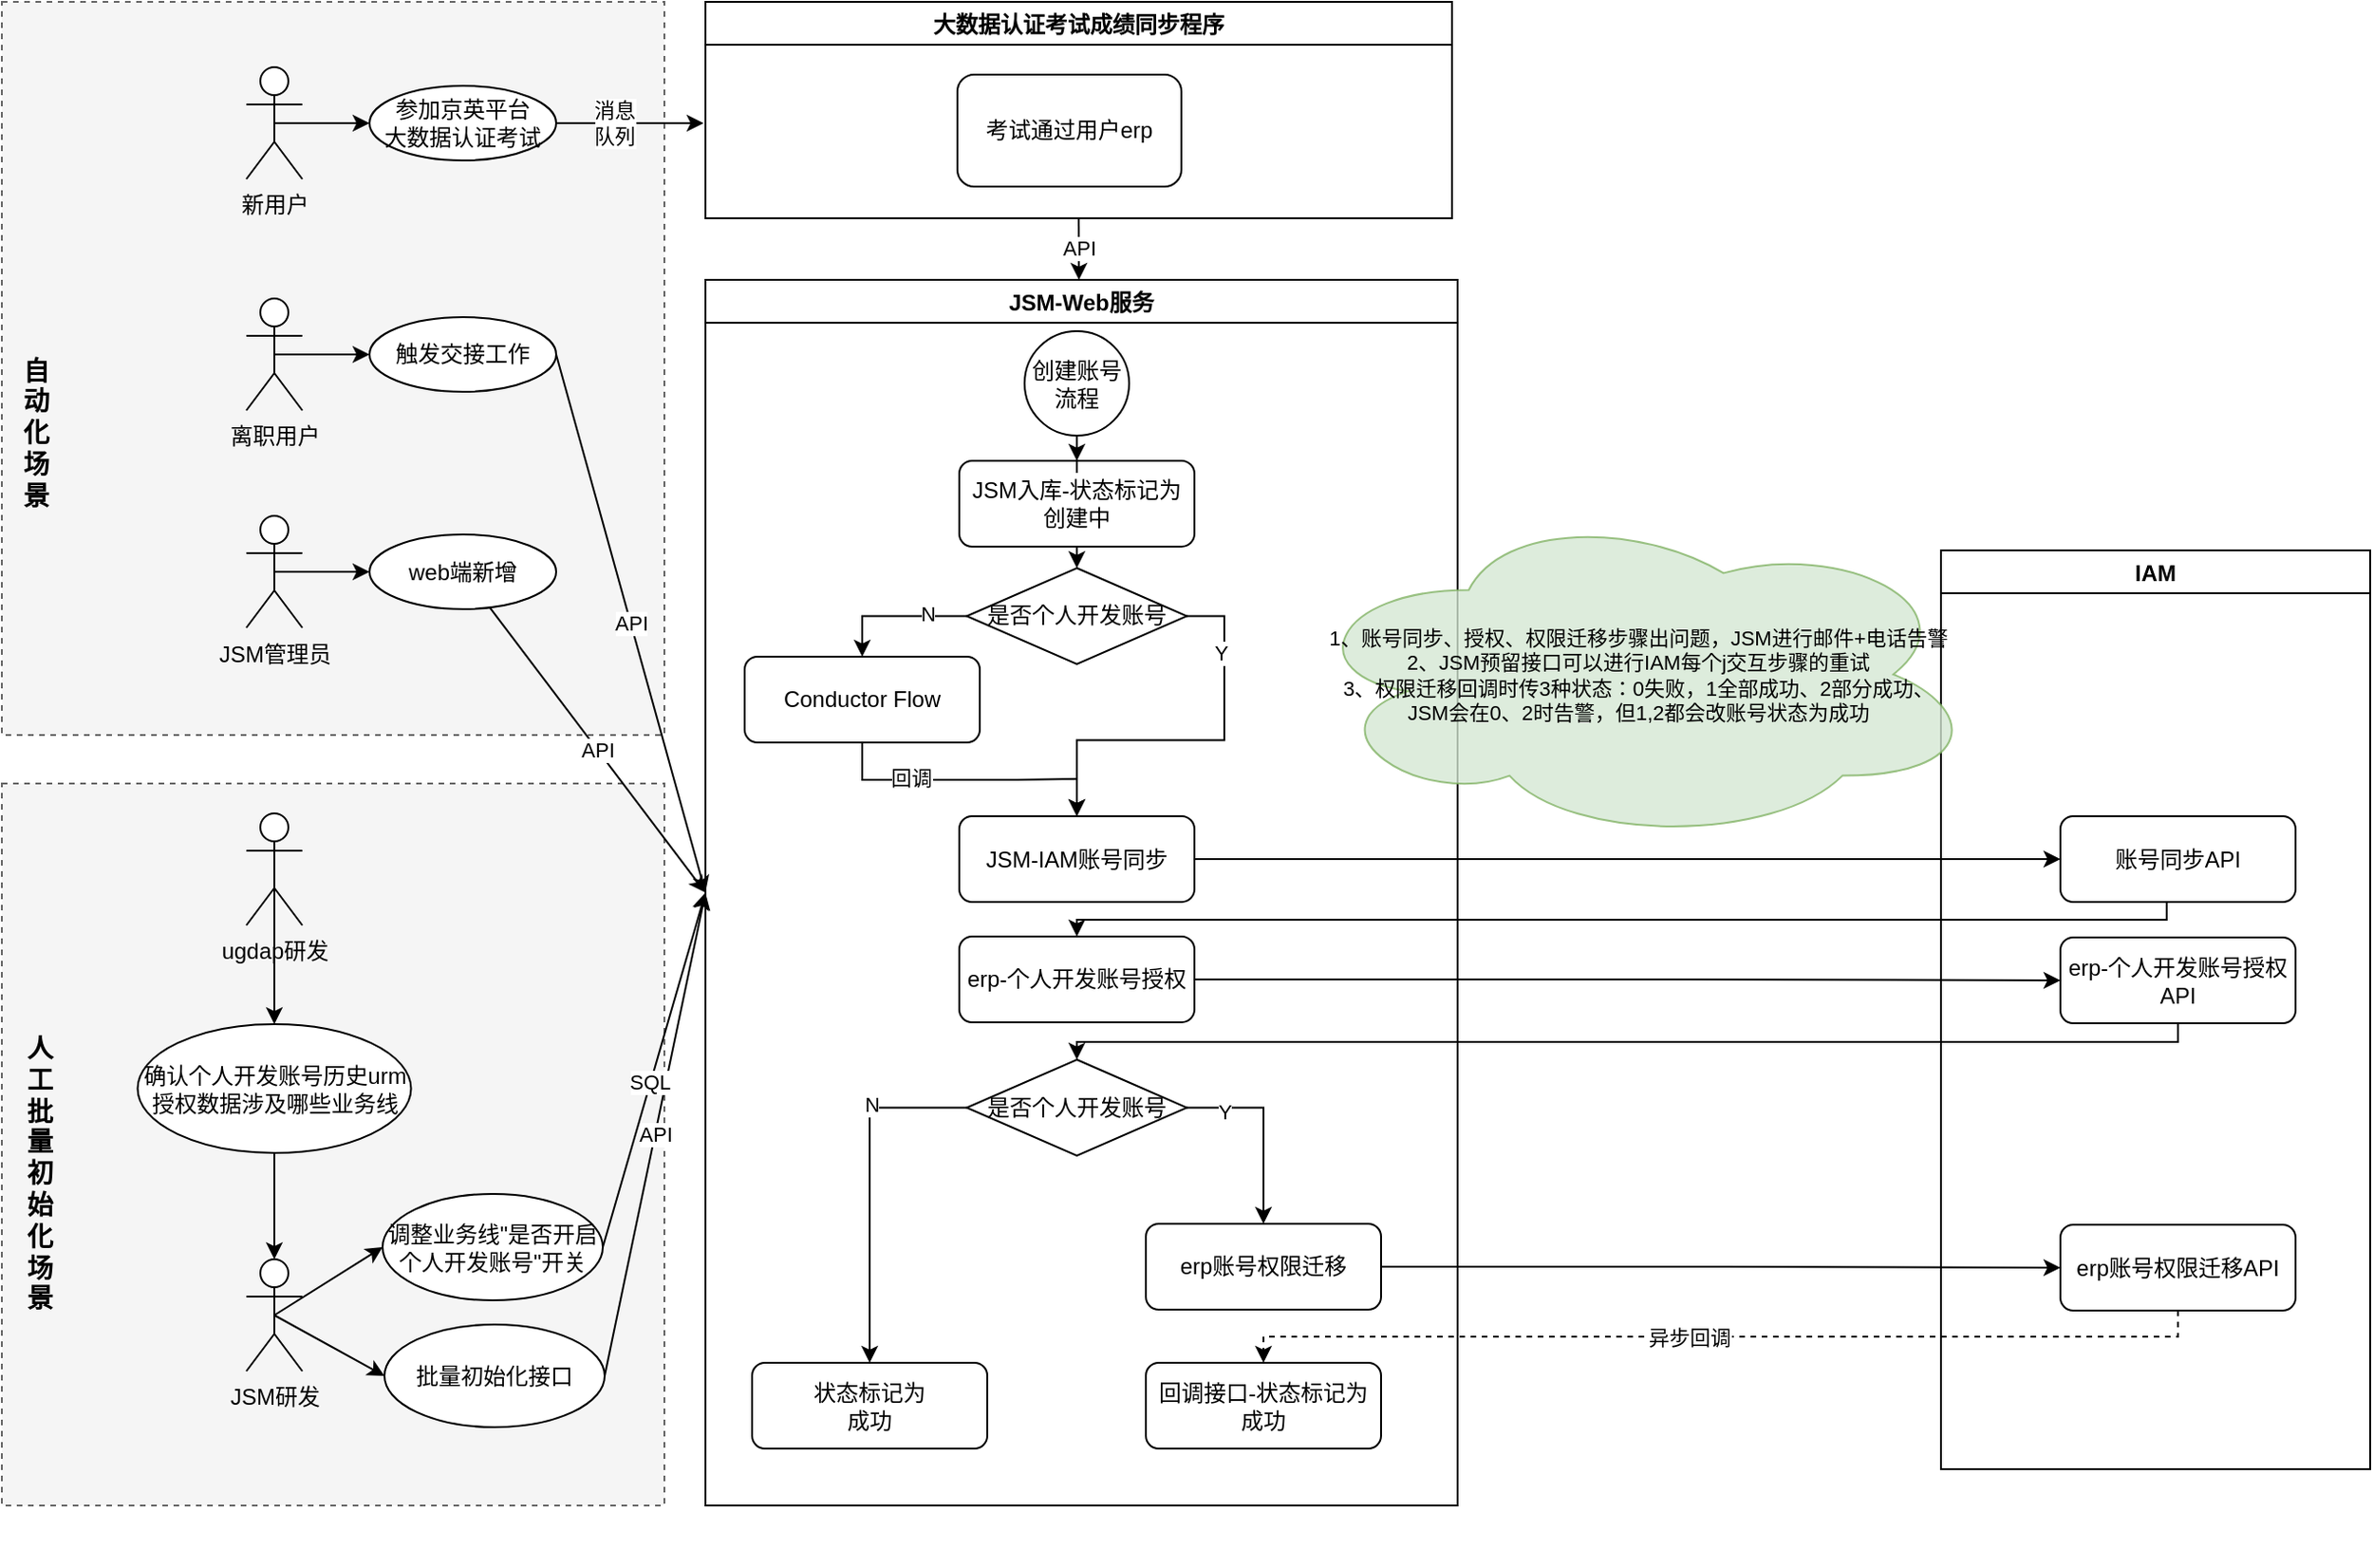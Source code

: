 <mxfile version="17.4.3" type="github">
  <diagram id="prtHgNgQTEPvFCAcTncT" name="Page-1">
    <mxGraphModel dx="1585" dy="778" grid="0" gridSize="10" guides="1" tooltips="1" connect="1" arrows="1" fold="1" page="1" pageScale="1" pageWidth="827" pageHeight="1169" background="none" math="0" shadow="0">
      <root>
        <mxCell id="0" />
        <mxCell id="1" parent="0" />
        <mxCell id="5mdztnsKgksjzjE1GrsO-62" value="" style="rounded=0;whiteSpace=wrap;html=1;dashed=1;fillColor=#f5f5f5;fontColor=#333333;strokeColor=#666666;" vertex="1" parent="1">
          <mxGeometry x="35" y="448" width="355" height="387" as="geometry" />
        </mxCell>
        <mxCell id="5mdztnsKgksjzjE1GrsO-61" value="" style="rounded=0;whiteSpace=wrap;html=1;dashed=1;fillColor=#f5f5f5;fontColor=#333333;strokeColor=#666666;" vertex="1" parent="1">
          <mxGeometry x="35" y="29" width="355" height="393" as="geometry" />
        </mxCell>
        <mxCell id="et6cZzT2-r2UlGmGOqfe-16" style="edgeStyle=orthogonalEdgeStyle;rounded=0;orthogonalLoop=1;jettySize=auto;html=1;exitX=0.5;exitY=0.5;exitDx=0;exitDy=0;exitPerimeter=0;entryX=0;entryY=0.5;entryDx=0;entryDy=0;" parent="1" source="et6cZzT2-r2UlGmGOqfe-1" target="et6cZzT2-r2UlGmGOqfe-11" edge="1">
          <mxGeometry relative="1" as="geometry" />
        </mxCell>
        <mxCell id="et6cZzT2-r2UlGmGOqfe-1" value="新用户" style="shape=umlActor;verticalLabelPosition=bottom;verticalAlign=top;html=1;" parent="1" vertex="1">
          <mxGeometry x="166" y="64" width="30" height="60" as="geometry" />
        </mxCell>
        <mxCell id="et6cZzT2-r2UlGmGOqfe-17" style="edgeStyle=orthogonalEdgeStyle;rounded=0;orthogonalLoop=1;jettySize=auto;html=1;exitX=0.5;exitY=0.5;exitDx=0;exitDy=0;exitPerimeter=0;" parent="1" source="et6cZzT2-r2UlGmGOqfe-5" target="et6cZzT2-r2UlGmGOqfe-12" edge="1">
          <mxGeometry relative="1" as="geometry" />
        </mxCell>
        <mxCell id="et6cZzT2-r2UlGmGOqfe-5" value="离职用户" style="shape=umlActor;verticalLabelPosition=bottom;verticalAlign=top;html=1;" parent="1" vertex="1">
          <mxGeometry x="166" y="188" width="30" height="60" as="geometry" />
        </mxCell>
        <mxCell id="et6cZzT2-r2UlGmGOqfe-18" style="edgeStyle=orthogonalEdgeStyle;rounded=0;orthogonalLoop=1;jettySize=auto;html=1;exitX=0.5;exitY=0.5;exitDx=0;exitDy=0;exitPerimeter=0;entryX=0;entryY=0.5;entryDx=0;entryDy=0;" parent="1" source="et6cZzT2-r2UlGmGOqfe-6" target="et6cZzT2-r2UlGmGOqfe-13" edge="1">
          <mxGeometry relative="1" as="geometry" />
        </mxCell>
        <mxCell id="et6cZzT2-r2UlGmGOqfe-6" value="JSM管理员" style="shape=umlActor;verticalLabelPosition=bottom;verticalAlign=top;html=1;" parent="1" vertex="1">
          <mxGeometry x="166" y="304.5" width="30" height="60" as="geometry" />
        </mxCell>
        <mxCell id="et6cZzT2-r2UlGmGOqfe-7" value="大数据认证考试成绩同步程序" style="swimlane;" parent="1" vertex="1">
          <mxGeometry x="412" y="29" width="400" height="116" as="geometry" />
        </mxCell>
        <mxCell id="et6cZzT2-r2UlGmGOqfe-23" value="考试通过用户erp" style="rounded=1;whiteSpace=wrap;html=1;" parent="et6cZzT2-r2UlGmGOqfe-7" vertex="1">
          <mxGeometry x="135" y="39" width="120" height="60" as="geometry" />
        </mxCell>
        <mxCell id="et6cZzT2-r2UlGmGOqfe-8" value="JSM-Web服务" style="swimlane;" parent="1" vertex="1">
          <mxGeometry x="412" y="178" width="403" height="657" as="geometry" />
        </mxCell>
        <mxCell id="et6cZzT2-r2UlGmGOqfe-54" value="JSM入库-状态标记为&lt;br&gt;创建中" style="rounded=1;whiteSpace=wrap;html=1;flipV=1;" parent="et6cZzT2-r2UlGmGOqfe-8" vertex="1">
          <mxGeometry x="136" y="97" width="126" height="46" as="geometry" />
        </mxCell>
        <mxCell id="et6cZzT2-r2UlGmGOqfe-55" value="JSM-IAM账号同步" style="rounded=1;whiteSpace=wrap;html=1;flipV=1;" parent="et6cZzT2-r2UlGmGOqfe-8" vertex="1">
          <mxGeometry x="136" y="287.5" width="126" height="46" as="geometry" />
        </mxCell>
        <mxCell id="et6cZzT2-r2UlGmGOqfe-56" value="erp-个人开发账号授权" style="rounded=1;whiteSpace=wrap;html=1;flipV=1;" parent="et6cZzT2-r2UlGmGOqfe-8" vertex="1">
          <mxGeometry x="136" y="352" width="126" height="46" as="geometry" />
        </mxCell>
        <mxCell id="et6cZzT2-r2UlGmGOqfe-57" value="erp账号权限迁移" style="rounded=1;whiteSpace=wrap;html=1;flipV=1;" parent="et6cZzT2-r2UlGmGOqfe-8" vertex="1">
          <mxGeometry x="236" y="506" width="126" height="46" as="geometry" />
        </mxCell>
        <mxCell id="et6cZzT2-r2UlGmGOqfe-61" value="" style="endArrow=classic;html=1;rounded=0;fontSize=11;fontColor=#FF3333;exitX=0.5;exitY=1;exitDx=0;exitDy=0;" parent="et6cZzT2-r2UlGmGOqfe-8" source="et6cZzT2-r2UlGmGOqfe-54" target="5mdztnsKgksjzjE1GrsO-14" edge="1">
          <mxGeometry width="50" height="50" relative="1" as="geometry">
            <mxPoint x="326" y="248.5" as="sourcePoint" />
            <mxPoint x="376" y="198.5" as="targetPoint" />
          </mxGeometry>
        </mxCell>
        <mxCell id="5mdztnsKgksjzjE1GrsO-1" value="回调接口-状态标记为&lt;br&gt;成功" style="rounded=1;whiteSpace=wrap;html=1;flipV=1;" vertex="1" parent="et6cZzT2-r2UlGmGOqfe-8">
          <mxGeometry x="236" y="580.5" width="126" height="46" as="geometry" />
        </mxCell>
        <mxCell id="5mdztnsKgksjzjE1GrsO-17" style="edgeStyle=orthogonalEdgeStyle;rounded=0;orthogonalLoop=1;jettySize=auto;html=1;exitX=0.5;exitY=1;exitDx=0;exitDy=0;" edge="1" parent="et6cZzT2-r2UlGmGOqfe-8" source="5mdztnsKgksjzjE1GrsO-7" target="et6cZzT2-r2UlGmGOqfe-54">
          <mxGeometry relative="1" as="geometry" />
        </mxCell>
        <mxCell id="5mdztnsKgksjzjE1GrsO-7" value="创建账号流程" style="ellipse;whiteSpace=wrap;html=1;aspect=fixed;" vertex="1" parent="et6cZzT2-r2UlGmGOqfe-8">
          <mxGeometry x="171" y="27.5" width="56" height="56" as="geometry" />
        </mxCell>
        <mxCell id="5mdztnsKgksjzjE1GrsO-20" style="edgeStyle=orthogonalEdgeStyle;rounded=0;orthogonalLoop=1;jettySize=auto;html=1;exitX=1;exitY=0.5;exitDx=0;exitDy=0;entryX=0.5;entryY=0;entryDx=0;entryDy=0;" edge="1" parent="et6cZzT2-r2UlGmGOqfe-8" source="5mdztnsKgksjzjE1GrsO-14" target="et6cZzT2-r2UlGmGOqfe-55">
          <mxGeometry relative="1" as="geometry">
            <mxPoint x="103" y="214.5" as="targetPoint" />
          </mxGeometry>
        </mxCell>
        <mxCell id="5mdztnsKgksjzjE1GrsO-23" value="Y" style="edgeLabel;html=1;align=center;verticalAlign=middle;resizable=0;points=[];" vertex="1" connectable="0" parent="5mdztnsKgksjzjE1GrsO-20">
          <mxGeometry x="-0.615" y="-2" relative="1" as="geometry">
            <mxPoint as="offset" />
          </mxGeometry>
        </mxCell>
        <mxCell id="5mdztnsKgksjzjE1GrsO-21" value="" style="edgeStyle=orthogonalEdgeStyle;rounded=0;orthogonalLoop=1;jettySize=auto;html=1;exitX=0;exitY=0.5;exitDx=0;exitDy=0;entryX=0.5;entryY=0;entryDx=0;entryDy=0;" edge="1" parent="et6cZzT2-r2UlGmGOqfe-8" source="5mdztnsKgksjzjE1GrsO-14" target="5mdztnsKgksjzjE1GrsO-19">
          <mxGeometry relative="1" as="geometry">
            <mxPoint x="85" y="134" as="sourcePoint" />
          </mxGeometry>
        </mxCell>
        <mxCell id="5mdztnsKgksjzjE1GrsO-24" value="N" style="edgeLabel;html=1;align=center;verticalAlign=middle;resizable=0;points=[];" vertex="1" connectable="0" parent="5mdztnsKgksjzjE1GrsO-21">
          <mxGeometry x="-0.456" y="-2" relative="1" as="geometry">
            <mxPoint as="offset" />
          </mxGeometry>
        </mxCell>
        <mxCell id="5mdztnsKgksjzjE1GrsO-14" value="是否个人开发账号" style="rhombus;whiteSpace=wrap;html=1;" vertex="1" parent="et6cZzT2-r2UlGmGOqfe-8">
          <mxGeometry x="140" y="154.5" width="118" height="51.5" as="geometry" />
        </mxCell>
        <mxCell id="5mdztnsKgksjzjE1GrsO-25" style="edgeStyle=orthogonalEdgeStyle;rounded=0;orthogonalLoop=1;jettySize=auto;html=1;exitX=0.5;exitY=1;exitDx=0;exitDy=0;entryX=0.5;entryY=0;entryDx=0;entryDy=0;" edge="1" parent="et6cZzT2-r2UlGmGOqfe-8" source="5mdztnsKgksjzjE1GrsO-19" target="et6cZzT2-r2UlGmGOqfe-55">
          <mxGeometry relative="1" as="geometry">
            <mxPoint x="86" y="285" as="targetPoint" />
          </mxGeometry>
        </mxCell>
        <mxCell id="5mdztnsKgksjzjE1GrsO-26" value="回调" style="edgeLabel;html=1;align=center;verticalAlign=middle;resizable=0;points=[];" vertex="1" connectable="0" parent="5mdztnsKgksjzjE1GrsO-25">
          <mxGeometry x="-0.414" y="1" relative="1" as="geometry">
            <mxPoint as="offset" />
          </mxGeometry>
        </mxCell>
        <mxCell id="5mdztnsKgksjzjE1GrsO-19" value="Conductor Flow" style="rounded=1;whiteSpace=wrap;html=1;flipV=1;" vertex="1" parent="et6cZzT2-r2UlGmGOqfe-8">
          <mxGeometry x="21" y="202" width="126" height="46" as="geometry" />
        </mxCell>
        <mxCell id="5mdztnsKgksjzjE1GrsO-27" value="是否个人开发账号" style="rhombus;whiteSpace=wrap;html=1;" vertex="1" parent="et6cZzT2-r2UlGmGOqfe-8">
          <mxGeometry x="140" y="418" width="118" height="51.5" as="geometry" />
        </mxCell>
        <mxCell id="5mdztnsKgksjzjE1GrsO-28" style="edgeStyle=orthogonalEdgeStyle;rounded=0;orthogonalLoop=1;jettySize=auto;html=1;exitX=1;exitY=0.5;exitDx=0;exitDy=0;entryX=0.5;entryY=0;entryDx=0;entryDy=0;" edge="1" parent="et6cZzT2-r2UlGmGOqfe-8" source="5mdztnsKgksjzjE1GrsO-27" target="et6cZzT2-r2UlGmGOqfe-57">
          <mxGeometry relative="1" as="geometry">
            <mxPoint x="375" y="376" as="sourcePoint" />
            <mxPoint x="316" y="483.25" as="targetPoint" />
          </mxGeometry>
        </mxCell>
        <mxCell id="5mdztnsKgksjzjE1GrsO-29" value="Y" style="edgeLabel;html=1;align=center;verticalAlign=middle;resizable=0;points=[];" vertex="1" connectable="0" parent="5mdztnsKgksjzjE1GrsO-28">
          <mxGeometry x="-0.615" y="-2" relative="1" as="geometry">
            <mxPoint as="offset" />
          </mxGeometry>
        </mxCell>
        <mxCell id="5mdztnsKgksjzjE1GrsO-30" value="状态标记为&lt;br&gt;成功" style="rounded=1;whiteSpace=wrap;html=1;flipV=1;" vertex="1" parent="et6cZzT2-r2UlGmGOqfe-8">
          <mxGeometry x="25" y="580.5" width="126" height="46" as="geometry" />
        </mxCell>
        <mxCell id="5mdztnsKgksjzjE1GrsO-31" value="" style="edgeStyle=orthogonalEdgeStyle;rounded=0;orthogonalLoop=1;jettySize=auto;html=1;exitX=0;exitY=0.5;exitDx=0;exitDy=0;entryX=0.5;entryY=0;entryDx=0;entryDy=0;" edge="1" parent="et6cZzT2-r2UlGmGOqfe-8" source="5mdztnsKgksjzjE1GrsO-27" target="5mdztnsKgksjzjE1GrsO-30">
          <mxGeometry relative="1" as="geometry">
            <mxPoint x="150" y="190.25" as="sourcePoint" />
            <mxPoint x="94" y="212" as="targetPoint" />
          </mxGeometry>
        </mxCell>
        <mxCell id="5mdztnsKgksjzjE1GrsO-32" value="N" style="edgeLabel;html=1;align=center;verticalAlign=middle;resizable=0;points=[];" vertex="1" connectable="0" parent="5mdztnsKgksjzjE1GrsO-31">
          <mxGeometry x="-0.456" y="-2" relative="1" as="geometry">
            <mxPoint as="offset" />
          </mxGeometry>
        </mxCell>
        <mxCell id="et6cZzT2-r2UlGmGOqfe-10" value="IAM" style="swimlane;" parent="1" vertex="1">
          <mxGeometry x="1074" y="323" width="230" height="492.5" as="geometry">
            <mxRectangle x="805" y="309" width="49" height="23" as="alternateBounds" />
          </mxGeometry>
        </mxCell>
        <mxCell id="et6cZzT2-r2UlGmGOqfe-42" value="账号同步API" style="rounded=1;whiteSpace=wrap;html=1;" parent="et6cZzT2-r2UlGmGOqfe-10" vertex="1">
          <mxGeometry x="64" y="142.5" width="126" height="46" as="geometry" />
        </mxCell>
        <mxCell id="et6cZzT2-r2UlGmGOqfe-43" value="erp-个人开发账号授权API" style="rounded=1;whiteSpace=wrap;html=1;" parent="et6cZzT2-r2UlGmGOqfe-10" vertex="1">
          <mxGeometry x="64" y="207.5" width="126" height="46" as="geometry" />
        </mxCell>
        <mxCell id="et6cZzT2-r2UlGmGOqfe-44" value="erp账号权限迁移API" style="rounded=1;whiteSpace=wrap;html=1;" parent="et6cZzT2-r2UlGmGOqfe-10" vertex="1">
          <mxGeometry x="64" y="361.5" width="126" height="46" as="geometry" />
        </mxCell>
        <mxCell id="et6cZzT2-r2UlGmGOqfe-32" style="edgeStyle=orthogonalEdgeStyle;rounded=0;orthogonalLoop=1;jettySize=auto;html=1;exitX=1;exitY=0.5;exitDx=0;exitDy=0;" parent="1" source="et6cZzT2-r2UlGmGOqfe-11" edge="1">
          <mxGeometry relative="1" as="geometry">
            <mxPoint x="411" y="94" as="targetPoint" />
          </mxGeometry>
        </mxCell>
        <mxCell id="et6cZzT2-r2UlGmGOqfe-33" value="消息&lt;br&gt;队列" style="edgeLabel;html=1;align=center;verticalAlign=middle;resizable=0;points=[];" parent="et6cZzT2-r2UlGmGOqfe-32" vertex="1" connectable="0">
          <mxGeometry x="-0.217" relative="1" as="geometry">
            <mxPoint as="offset" />
          </mxGeometry>
        </mxCell>
        <mxCell id="et6cZzT2-r2UlGmGOqfe-11" value="参加京英平台&lt;br&gt;大数据认证考试" style="ellipse;whiteSpace=wrap;html=1;align=center;" parent="1" vertex="1">
          <mxGeometry x="232" y="74" width="100" height="40" as="geometry" />
        </mxCell>
        <mxCell id="et6cZzT2-r2UlGmGOqfe-12" value="触发交接工作" style="ellipse;whiteSpace=wrap;html=1;align=center;" parent="1" vertex="1">
          <mxGeometry x="232" y="198" width="100" height="40" as="geometry" />
        </mxCell>
        <mxCell id="et6cZzT2-r2UlGmGOqfe-13" value="web端新增" style="ellipse;whiteSpace=wrap;html=1;align=center;" parent="1" vertex="1">
          <mxGeometry x="232" y="314.5" width="100" height="40" as="geometry" />
        </mxCell>
        <mxCell id="et6cZzT2-r2UlGmGOqfe-19" style="rounded=0;orthogonalLoop=1;jettySize=auto;html=1;exitX=0.5;exitY=0.5;exitDx=0;exitDy=0;exitPerimeter=0;entryX=0;entryY=0.5;entryDx=0;entryDy=0;" parent="1" source="5mdztnsKgksjzjE1GrsO-38" target="et6cZzT2-r2UlGmGOqfe-15" edge="1">
          <mxGeometry relative="1" as="geometry">
            <mxPoint x="181" y="846" as="sourcePoint" />
          </mxGeometry>
        </mxCell>
        <mxCell id="et6cZzT2-r2UlGmGOqfe-15" value="批量初始化接口" style="ellipse;whiteSpace=wrap;html=1;align=center;" parent="1" vertex="1">
          <mxGeometry x="240" y="738" width="118" height="55" as="geometry" />
        </mxCell>
        <mxCell id="et6cZzT2-r2UlGmGOqfe-35" value="API" style="endArrow=classic;html=1;rounded=0;entryX=0;entryY=0.5;entryDx=0;entryDy=0;exitX=1;exitY=0.5;exitDx=0;exitDy=0;" parent="1" source="et6cZzT2-r2UlGmGOqfe-12" target="et6cZzT2-r2UlGmGOqfe-8" edge="1">
          <mxGeometry width="50" height="50" relative="1" as="geometry">
            <mxPoint x="661" y="247" as="sourcePoint" />
            <mxPoint x="711" y="197" as="targetPoint" />
          </mxGeometry>
        </mxCell>
        <mxCell id="et6cZzT2-r2UlGmGOqfe-38" value="API" style="endArrow=classic;html=1;rounded=0;entryX=0;entryY=0.5;entryDx=0;entryDy=0;" parent="1" source="et6cZzT2-r2UlGmGOqfe-13" target="et6cZzT2-r2UlGmGOqfe-8" edge="1">
          <mxGeometry width="50" height="50" relative="1" as="geometry">
            <mxPoint x="342" y="223" as="sourcePoint" />
            <mxPoint x="420" y="330.5" as="targetPoint" />
          </mxGeometry>
        </mxCell>
        <mxCell id="et6cZzT2-r2UlGmGOqfe-39" value="API" style="endArrow=classic;html=1;rounded=0;entryX=0;entryY=0.5;entryDx=0;entryDy=0;exitX=1;exitY=0.5;exitDx=0;exitDy=0;" parent="1" source="et6cZzT2-r2UlGmGOqfe-15" target="et6cZzT2-r2UlGmGOqfe-8" edge="1">
          <mxGeometry width="50" height="50" relative="1" as="geometry">
            <mxPoint x="352" y="233" as="sourcePoint" />
            <mxPoint x="430" y="340.5" as="targetPoint" />
          </mxGeometry>
        </mxCell>
        <mxCell id="et6cZzT2-r2UlGmGOqfe-40" value="API" style="endArrow=classic;html=1;rounded=0;exitX=0.5;exitY=1;exitDx=0;exitDy=0;" parent="1" source="et6cZzT2-r2UlGmGOqfe-7" target="et6cZzT2-r2UlGmGOqfe-8" edge="1">
          <mxGeometry width="50" height="50" relative="1" as="geometry">
            <mxPoint x="342" y="223" as="sourcePoint" />
            <mxPoint x="422" y="338" as="targetPoint" />
          </mxGeometry>
        </mxCell>
        <mxCell id="et6cZzT2-r2UlGmGOqfe-69" value="1、账号同步、授权、权限迁移步骤出问题，JSM进行邮件+电话告警&lt;br&gt;2、JSM预留接口可以进行IAM每个j交互步骤的重试&lt;br&gt;3、权限迁移回调时传3种状态：0失败，1全部成功、2部分成功、&lt;br&gt;JSM会在0、2时告警，但1,2都会改账号状态为成功" style="ellipse;shape=cloud;whiteSpace=wrap;html=1;fontSize=11;fillColor=#d5e8d4;strokeColor=#82b366;opacity=80;" parent="1" vertex="1">
          <mxGeometry x="730" y="299" width="364" height="181" as="geometry" />
        </mxCell>
        <mxCell id="5mdztnsKgksjzjE1GrsO-8" style="edgeStyle=elbowEdgeStyle;rounded=0;orthogonalLoop=1;jettySize=auto;html=1;elbow=vertical;entryX=0.5;entryY=0;entryDx=0;entryDy=0;exitX=0.452;exitY=1.011;exitDx=0;exitDy=0;exitPerimeter=0;" edge="1" parent="1" source="et6cZzT2-r2UlGmGOqfe-42" target="et6cZzT2-r2UlGmGOqfe-56">
          <mxGeometry relative="1" as="geometry">
            <mxPoint x="1073" y="511" as="sourcePoint" />
            <mxPoint x="614" y="527" as="targetPoint" />
          </mxGeometry>
        </mxCell>
        <mxCell id="5mdztnsKgksjzjE1GrsO-9" style="edgeStyle=orthogonalEdgeStyle;rounded=0;orthogonalLoop=1;jettySize=auto;html=1;exitX=1;exitY=0.5;exitDx=0;exitDy=0;entryX=0;entryY=0.5;entryDx=0;entryDy=0;" edge="1" parent="1" source="et6cZzT2-r2UlGmGOqfe-55" target="et6cZzT2-r2UlGmGOqfe-42">
          <mxGeometry relative="1" as="geometry" />
        </mxCell>
        <mxCell id="5mdztnsKgksjzjE1GrsO-10" style="edgeStyle=orthogonalEdgeStyle;rounded=0;orthogonalLoop=1;jettySize=auto;html=1;exitX=1;exitY=0.5;exitDx=0;exitDy=0;entryX=0;entryY=0.5;entryDx=0;entryDy=0;" edge="1" parent="1" source="et6cZzT2-r2UlGmGOqfe-56" target="et6cZzT2-r2UlGmGOqfe-43">
          <mxGeometry relative="1" as="geometry" />
        </mxCell>
        <mxCell id="5mdztnsKgksjzjE1GrsO-11" style="edgeStyle=elbowEdgeStyle;rounded=0;orthogonalLoop=1;jettySize=auto;html=1;entryX=0.5;entryY=0;entryDx=0;entryDy=0;elbow=vertical;exitX=0.5;exitY=1;exitDx=0;exitDy=0;" edge="1" parent="1" source="et6cZzT2-r2UlGmGOqfe-43" target="5mdztnsKgksjzjE1GrsO-27">
          <mxGeometry relative="1" as="geometry">
            <mxPoint x="1068" y="576" as="sourcePoint" />
          </mxGeometry>
        </mxCell>
        <mxCell id="5mdztnsKgksjzjE1GrsO-12" style="edgeStyle=orthogonalEdgeStyle;rounded=0;orthogonalLoop=1;jettySize=auto;html=1;exitX=1;exitY=0.5;exitDx=0;exitDy=0;entryX=0;entryY=0.5;entryDx=0;entryDy=0;" edge="1" parent="1" source="et6cZzT2-r2UlGmGOqfe-57" target="et6cZzT2-r2UlGmGOqfe-44">
          <mxGeometry relative="1" as="geometry" />
        </mxCell>
        <mxCell id="5mdztnsKgksjzjE1GrsO-13" style="edgeStyle=elbowEdgeStyle;rounded=0;orthogonalLoop=1;jettySize=auto;html=1;exitX=0.5;exitY=1;exitDx=0;exitDy=0;entryX=0.5;entryY=0;entryDx=0;entryDy=0;elbow=vertical;dashed=1;" edge="1" parent="1" source="et6cZzT2-r2UlGmGOqfe-44" target="5mdztnsKgksjzjE1GrsO-1">
          <mxGeometry relative="1" as="geometry" />
        </mxCell>
        <mxCell id="5mdztnsKgksjzjE1GrsO-33" value="异步回调" style="edgeLabel;html=1;align=center;verticalAlign=middle;resizable=0;points=[];" vertex="1" connectable="0" parent="5mdztnsKgksjzjE1GrsO-13">
          <mxGeometry x="0.068" relative="1" as="geometry">
            <mxPoint as="offset" />
          </mxGeometry>
        </mxCell>
        <mxCell id="5mdztnsKgksjzjE1GrsO-37" value="ugdap研发" style="shape=umlActor;verticalLabelPosition=bottom;verticalAlign=top;html=1;" vertex="1" parent="1">
          <mxGeometry x="166" y="464" width="30" height="60" as="geometry" />
        </mxCell>
        <mxCell id="5mdztnsKgksjzjE1GrsO-53" style="edgeStyle=none;rounded=0;orthogonalLoop=1;jettySize=auto;html=1;exitX=0.5;exitY=0.5;exitDx=0;exitDy=0;exitPerimeter=0;entryX=0;entryY=0.5;entryDx=0;entryDy=0;elbow=vertical;" edge="1" parent="1" source="5mdztnsKgksjzjE1GrsO-38" target="5mdztnsKgksjzjE1GrsO-52">
          <mxGeometry relative="1" as="geometry" />
        </mxCell>
        <mxCell id="5mdztnsKgksjzjE1GrsO-38" value="JSM研发" style="shape=umlActor;verticalLabelPosition=bottom;verticalAlign=top;html=1;" vertex="1" parent="1">
          <mxGeometry x="166" y="703" width="30" height="60" as="geometry" />
        </mxCell>
        <mxCell id="5mdztnsKgksjzjE1GrsO-67" style="edgeStyle=none;rounded=0;orthogonalLoop=1;jettySize=auto;html=1;exitX=0.5;exitY=1;exitDx=0;exitDy=0;fontSize=14;elbow=vertical;" edge="1" parent="1" source="5mdztnsKgksjzjE1GrsO-42" target="5mdztnsKgksjzjE1GrsO-38">
          <mxGeometry relative="1" as="geometry" />
        </mxCell>
        <mxCell id="5mdztnsKgksjzjE1GrsO-42" value="确认个人开发账号历史urm授权数据涉及哪些业务线" style="ellipse;whiteSpace=wrap;html=1;align=center;" vertex="1" parent="1">
          <mxGeometry x="107.75" y="577" width="146.5" height="69" as="geometry" />
        </mxCell>
        <mxCell id="5mdztnsKgksjzjE1GrsO-54" style="edgeStyle=none;rounded=0;orthogonalLoop=1;jettySize=auto;html=1;exitX=1;exitY=0.5;exitDx=0;exitDy=0;entryX=0;entryY=0.5;entryDx=0;entryDy=0;elbow=vertical;" edge="1" parent="1" source="5mdztnsKgksjzjE1GrsO-52" target="et6cZzT2-r2UlGmGOqfe-8">
          <mxGeometry relative="1" as="geometry" />
        </mxCell>
        <mxCell id="5mdztnsKgksjzjE1GrsO-55" value="SQL" style="edgeLabel;html=1;align=center;verticalAlign=middle;resizable=0;points=[];" vertex="1" connectable="0" parent="5mdztnsKgksjzjE1GrsO-54">
          <mxGeometry x="-0.064" y="1" relative="1" as="geometry">
            <mxPoint as="offset" />
          </mxGeometry>
        </mxCell>
        <mxCell id="5mdztnsKgksjzjE1GrsO-52" value="调整业务线&quot;是否开启个人开发账号&quot;开关" style="ellipse;whiteSpace=wrap;html=1;align=center;" vertex="1" parent="1">
          <mxGeometry x="239" y="668" width="118" height="57" as="geometry" />
        </mxCell>
        <mxCell id="5mdztnsKgksjzjE1GrsO-63" value="自动化场景" style="text;html=1;strokeColor=none;fillColor=none;align=center;verticalAlign=middle;whiteSpace=wrap;rounded=0;dashed=1;fontStyle=1;fontSize=14;" vertex="1" parent="1">
          <mxGeometry x="42" y="188" width="23" height="144" as="geometry" />
        </mxCell>
        <mxCell id="5mdztnsKgksjzjE1GrsO-64" value="人工&lt;br&gt;批量初始化场景" style="text;html=1;strokeColor=none;fillColor=none;align=center;verticalAlign=middle;whiteSpace=wrap;rounded=0;dashed=1;fontStyle=1;fontSize=14;" vertex="1" parent="1">
          <mxGeometry x="44" y="585" width="23" height="144" as="geometry" />
        </mxCell>
        <mxCell id="5mdztnsKgksjzjE1GrsO-68" style="edgeStyle=none;rounded=0;orthogonalLoop=1;jettySize=auto;html=1;exitX=0.5;exitY=1;exitDx=0;exitDy=0;fontSize=14;elbow=vertical;" edge="1" parent="1">
          <mxGeometry relative="1" as="geometry">
            <mxPoint x="212.5" y="859.0" as="sourcePoint" />
            <mxPoint x="212.5" y="859.0" as="targetPoint" />
          </mxGeometry>
        </mxCell>
        <mxCell id="5mdztnsKgksjzjE1GrsO-71" style="edgeStyle=none;rounded=0;orthogonalLoop=1;jettySize=auto;html=1;exitX=0.5;exitY=0.5;exitDx=0;exitDy=0;fontSize=14;elbow=vertical;exitPerimeter=0;" edge="1" parent="1" source="5mdztnsKgksjzjE1GrsO-37" target="5mdztnsKgksjzjE1GrsO-42">
          <mxGeometry relative="1" as="geometry">
            <mxPoint x="181" y="606.0" as="sourcePoint" />
          </mxGeometry>
        </mxCell>
      </root>
    </mxGraphModel>
  </diagram>
</mxfile>

